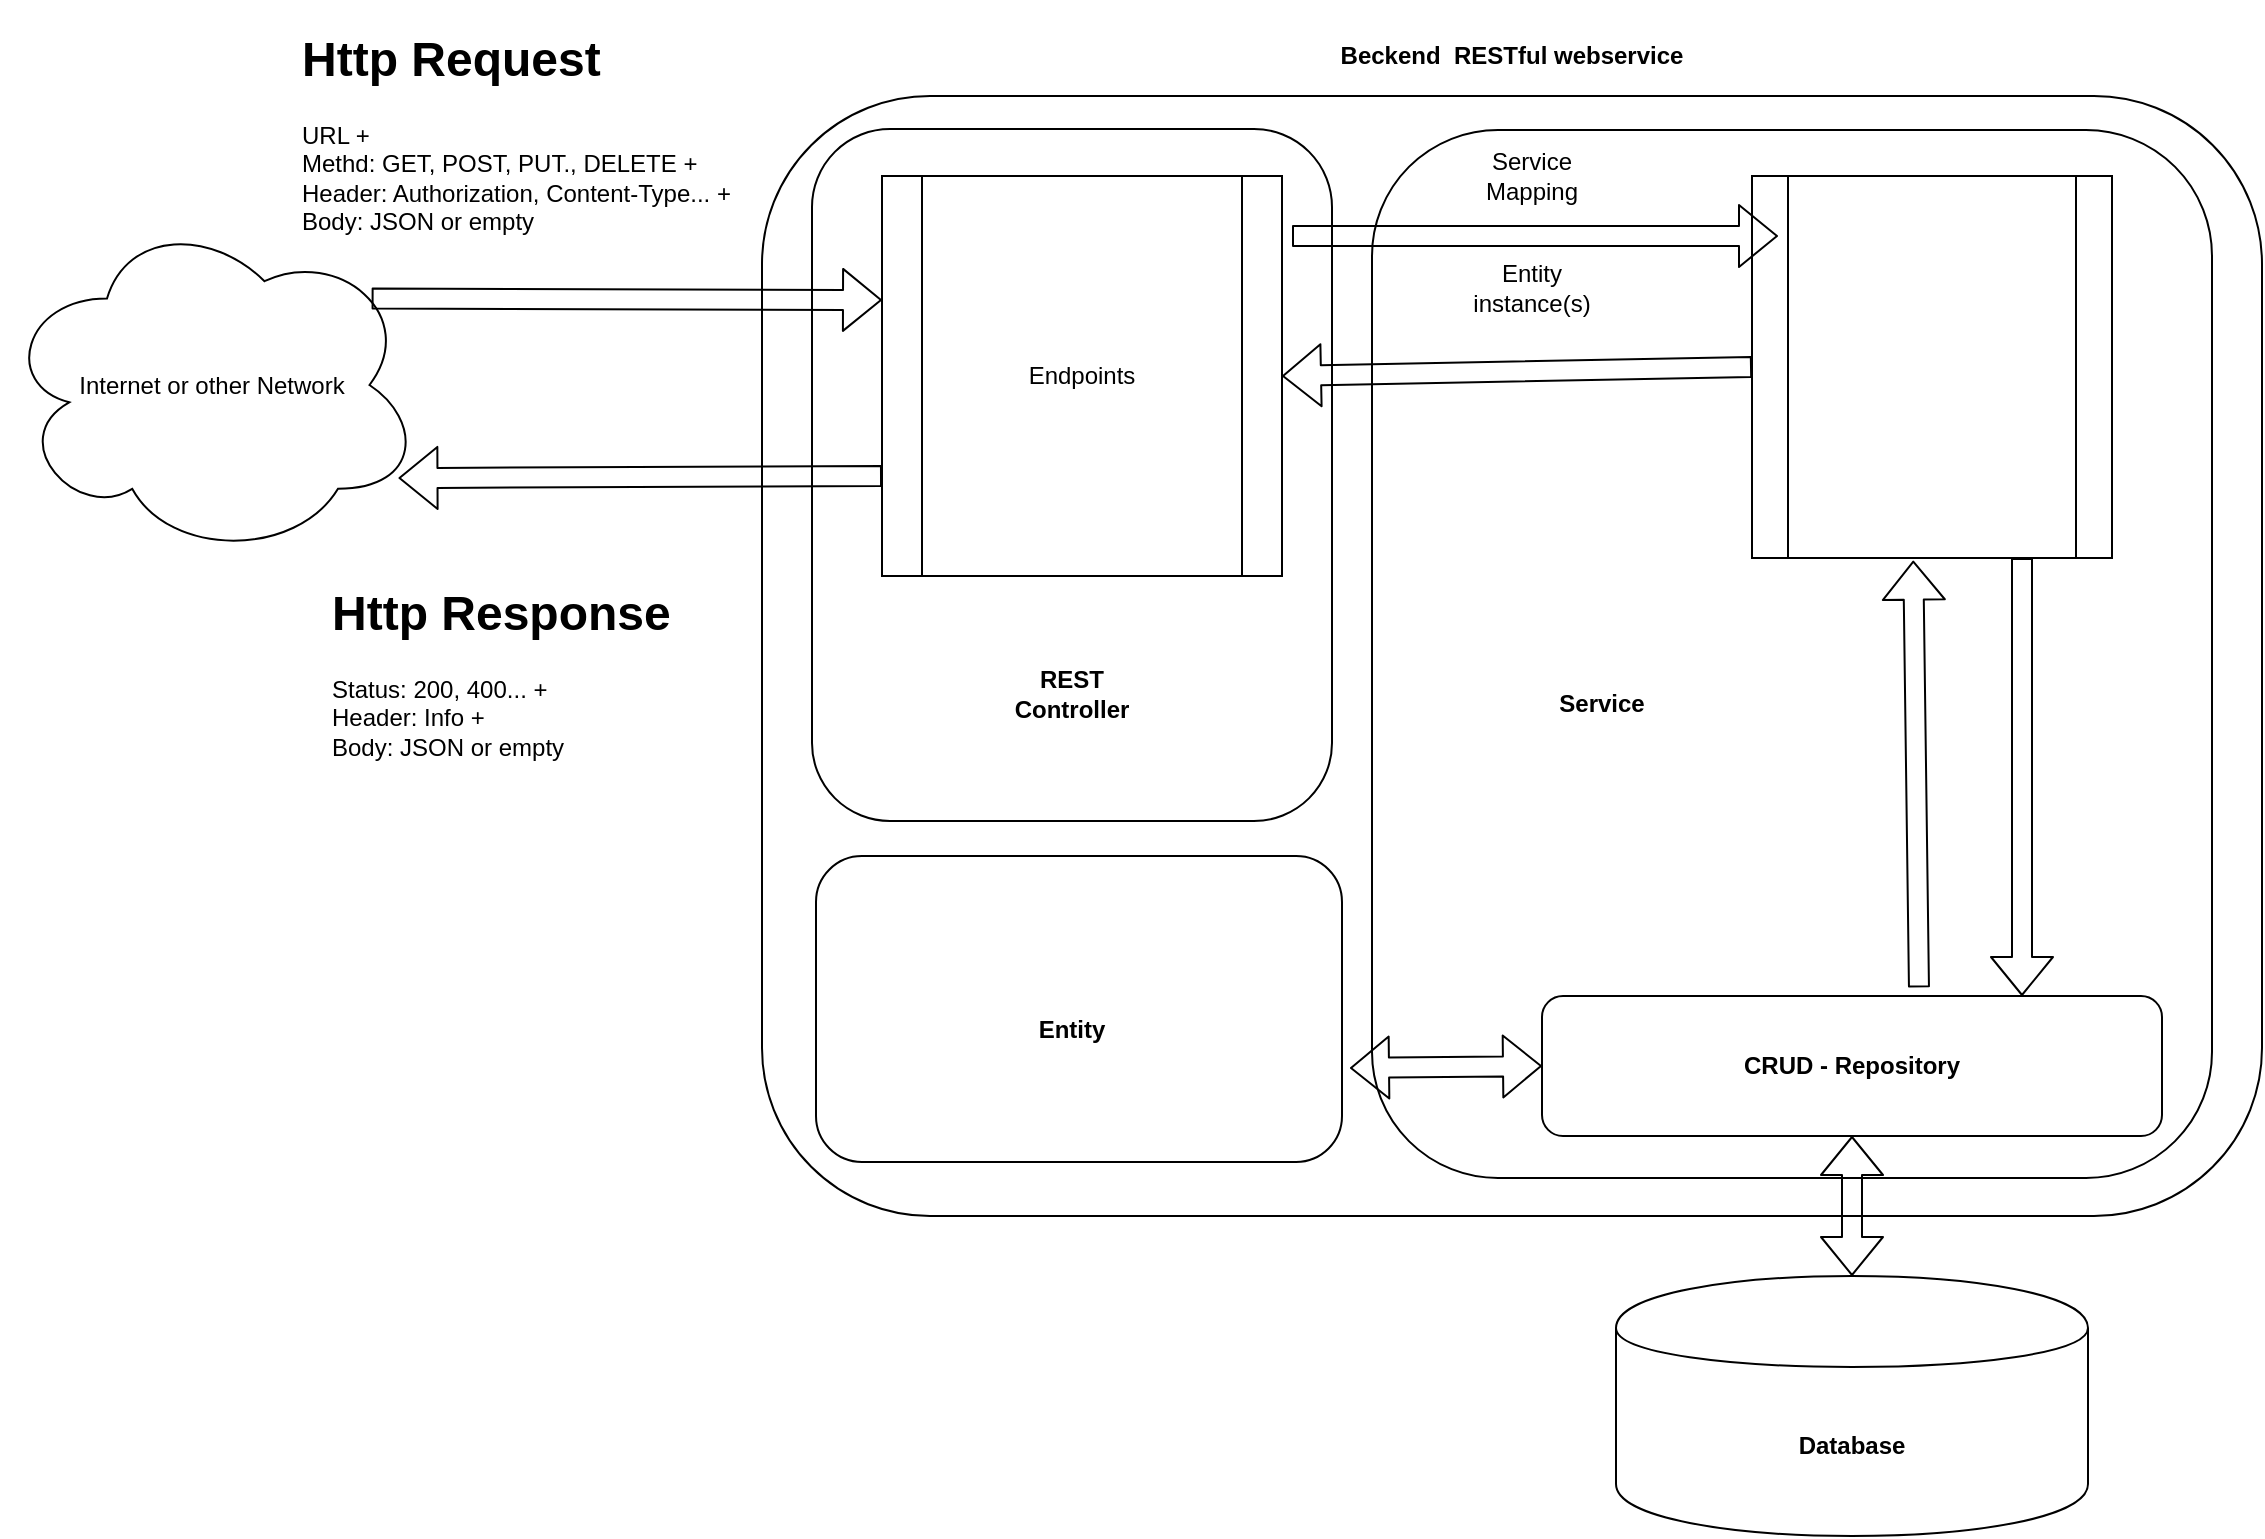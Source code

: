 <mxfile version="10.5.2" type="github"><diagram id="rkMuneiXTxdwN6kKXjLc" name="Page-1"><mxGraphModel dx="1699" dy="823" grid="1" gridSize="10" guides="1" tooltips="1" connect="1" arrows="1" fold="1" page="1" pageScale="1" pageWidth="1169" pageHeight="827" math="0" shadow="0"><root><mxCell id="0"/><mxCell id="1" parent="0"/><mxCell id="d4OoNGJx2pjNG2HeHQ_w-2" value="" style="rounded=1;whiteSpace=wrap;html=1;" vertex="1" parent="1"><mxGeometry x="400" y="50" width="750" height="560" as="geometry"/></mxCell><mxCell id="d4OoNGJx2pjNG2HeHQ_w-3" value="&lt;b&gt;Beckend&amp;nbsp; RESTful webservice&lt;/b&gt;" style="text;html=1;strokeColor=none;fillColor=none;align=center;verticalAlign=middle;whiteSpace=wrap;rounded=0;" vertex="1" parent="1"><mxGeometry x="650" y="20" width="250" height="20" as="geometry"/></mxCell><mxCell id="d4OoNGJx2pjNG2HeHQ_w-4" value="Internet or other Network" style="ellipse;shape=cloud;whiteSpace=wrap;html=1;" vertex="1" parent="1"><mxGeometry x="20" y="108" width="210" height="173" as="geometry"/></mxCell><mxCell id="d4OoNGJx2pjNG2HeHQ_w-5" value="" style="rounded=1;whiteSpace=wrap;html=1;" vertex="1" parent="1"><mxGeometry x="425" y="66.5" width="260" height="346" as="geometry"/></mxCell><mxCell id="d4OoNGJx2pjNG2HeHQ_w-6" value="&lt;b&gt;Database&lt;/b&gt;" style="shape=cylinder;whiteSpace=wrap;html=1;boundedLbl=1;backgroundOutline=1;" vertex="1" parent="1"><mxGeometry x="827" y="640" width="236" height="130" as="geometry"/></mxCell><mxCell id="d4OoNGJx2pjNG2HeHQ_w-7" value="" style="rounded=1;whiteSpace=wrap;html=1;" vertex="1" parent="1"><mxGeometry x="705" y="67" width="420" height="524" as="geometry"/></mxCell><mxCell id="d4OoNGJx2pjNG2HeHQ_w-8" value="&lt;b&gt;REST Controller&lt;/b&gt;" style="text;html=1;strokeColor=none;fillColor=none;align=center;verticalAlign=middle;whiteSpace=wrap;rounded=0;" vertex="1" parent="1"><mxGeometry x="535" y="339" width="40" height="20" as="geometry"/></mxCell><mxCell id="d4OoNGJx2pjNG2HeHQ_w-9" value="&lt;b&gt;Service&lt;/b&gt;" style="text;html=1;strokeColor=none;fillColor=none;align=center;verticalAlign=middle;whiteSpace=wrap;rounded=0;" vertex="1" parent="1"><mxGeometry x="800" y="339" width="40" height="30" as="geometry"/></mxCell><mxCell id="d4OoNGJx2pjNG2HeHQ_w-10" value="" style="rounded=1;whiteSpace=wrap;html=1;" vertex="1" parent="1"><mxGeometry x="427" y="430" width="263" height="153" as="geometry"/></mxCell><mxCell id="d4OoNGJx2pjNG2HeHQ_w-11" value="&lt;b&gt;Entity&lt;/b&gt;" style="text;html=1;strokeColor=none;fillColor=none;align=center;verticalAlign=middle;whiteSpace=wrap;rounded=0;" vertex="1" parent="1"><mxGeometry x="535" y="506.5" width="40" height="20" as="geometry"/></mxCell><mxCell id="d4OoNGJx2pjNG2HeHQ_w-13" value="" style="shape=flexArrow;endArrow=classic;html=1;exitX=0.88;exitY=0.25;exitDx=0;exitDy=0;exitPerimeter=0;" edge="1" parent="1" source="d4OoNGJx2pjNG2HeHQ_w-4"><mxGeometry width="50" height="50" relative="1" as="geometry"><mxPoint x="220" y="140" as="sourcePoint"/><mxPoint x="460" y="152" as="targetPoint"/></mxGeometry></mxCell><mxCell id="d4OoNGJx2pjNG2HeHQ_w-14" value="" style="shape=flexArrow;endArrow=classic;html=1;exitX=0;exitY=0.75;exitDx=0;exitDy=0;entryX=0.944;entryY=0.769;entryDx=0;entryDy=0;entryPerimeter=0;" edge="1" parent="1" source="d4OoNGJx2pjNG2HeHQ_w-19" target="d4OoNGJx2pjNG2HeHQ_w-4"><mxGeometry width="50" height="50" relative="1" as="geometry"><mxPoint x="380" y="422.5" as="sourcePoint"/><mxPoint x="220" y="193" as="targetPoint"/></mxGeometry></mxCell><mxCell id="d4OoNGJx2pjNG2HeHQ_w-15" value="&lt;h1&gt;Http Request&lt;/h1&gt;&lt;div&gt;URL +&amp;nbsp;&lt;br&gt;Methd: GET, POST, PUT., DELETE +&lt;/div&gt;&lt;div&gt;Header: Authorization, Content-Type... +&lt;br&gt;Body: JSON or empty&lt;br&gt;&lt;br&gt;&lt;/div&gt;" style="text;html=1;strokeColor=none;fillColor=none;spacing=5;spacingTop=-20;whiteSpace=wrap;overflow=hidden;rounded=0;" vertex="1" parent="1"><mxGeometry x="165" y="12" width="240" height="110" as="geometry"/></mxCell><mxCell id="d4OoNGJx2pjNG2HeHQ_w-16" value="&lt;h1&gt;Http Response&lt;/h1&gt;&lt;p&gt;Status: 200, 400... +&amp;nbsp;&lt;br&gt;Header: Info +&amp;nbsp;&lt;br&gt;Body: JSON or empty&lt;/p&gt;" style="text;html=1;strokeColor=none;fillColor=none;spacing=5;spacingTop=-20;whiteSpace=wrap;overflow=hidden;rounded=0;" vertex="1" parent="1"><mxGeometry x="180" y="289" width="190" height="120" as="geometry"/></mxCell><mxCell id="d4OoNGJx2pjNG2HeHQ_w-17" value="&lt;b&gt;CRUD - Repository&lt;/b&gt;" style="rounded=1;whiteSpace=wrap;html=1;" vertex="1" parent="1"><mxGeometry x="790" y="500" width="310" height="70" as="geometry"/></mxCell><mxCell id="d4OoNGJx2pjNG2HeHQ_w-18" value="" style="shape=flexArrow;endArrow=classic;startArrow=classic;html=1;exitX=0.5;exitY=0;exitDx=0;exitDy=0;" edge="1" parent="1" source="d4OoNGJx2pjNG2HeHQ_w-6" target="d4OoNGJx2pjNG2HeHQ_w-17"><mxGeometry width="50" height="50" relative="1" as="geometry"><mxPoint x="260" y="790" as="sourcePoint"/><mxPoint x="280" y="730" as="targetPoint"/></mxGeometry></mxCell><mxCell id="d4OoNGJx2pjNG2HeHQ_w-19" value="Endpoints" style="shape=process;whiteSpace=wrap;html=1;backgroundOutline=1;" vertex="1" parent="1"><mxGeometry x="460" y="90" width="200" height="200" as="geometry"/></mxCell><mxCell id="d4OoNGJx2pjNG2HeHQ_w-20" value="" style="shape=process;whiteSpace=wrap;html=1;backgroundOutline=1;" vertex="1" parent="1"><mxGeometry x="895" y="90" width="180" height="191" as="geometry"/></mxCell><mxCell id="d4OoNGJx2pjNG2HeHQ_w-23" value="" style="shape=flexArrow;endArrow=classic;html=1;" edge="1" parent="1"><mxGeometry width="50" height="50" relative="1" as="geometry"><mxPoint x="665" y="120" as="sourcePoint"/><mxPoint x="908" y="120" as="targetPoint"/></mxGeometry></mxCell><mxCell id="d4OoNGJx2pjNG2HeHQ_w-24" value="Service Mapping" style="text;html=1;strokeColor=none;fillColor=none;align=center;verticalAlign=middle;whiteSpace=wrap;rounded=0;" vertex="1" parent="1"><mxGeometry x="765" y="80" width="40" height="20" as="geometry"/></mxCell><mxCell id="d4OoNGJx2pjNG2HeHQ_w-25" value="" style="shape=flexArrow;endArrow=classic;html=1;exitX=0;exitY=0.5;exitDx=0;exitDy=0;" edge="1" parent="1" source="d4OoNGJx2pjNG2HeHQ_w-20"><mxGeometry width="50" height="50" relative="1" as="geometry"><mxPoint x="910" y="170" as="sourcePoint"/><mxPoint x="660" y="190" as="targetPoint"/></mxGeometry></mxCell><mxCell id="d4OoNGJx2pjNG2HeHQ_w-26" value="Entity instance(s)" style="text;html=1;strokeColor=none;fillColor=none;align=center;verticalAlign=middle;whiteSpace=wrap;rounded=0;" vertex="1" parent="1"><mxGeometry x="765" y="136" width="40" height="20" as="geometry"/></mxCell><mxCell id="d4OoNGJx2pjNG2HeHQ_w-33" value="" style="shape=flexArrow;endArrow=classic;startArrow=classic;html=1;entryX=0;entryY=0.5;entryDx=0;entryDy=0;" edge="1" parent="1" target="d4OoNGJx2pjNG2HeHQ_w-17"><mxGeometry width="50" height="50" relative="1" as="geometry"><mxPoint x="694" y="536" as="sourcePoint"/><mxPoint x="690" y="680" as="targetPoint"/></mxGeometry></mxCell><mxCell id="d4OoNGJx2pjNG2HeHQ_w-34" value="" style="shape=flexArrow;endArrow=classic;html=1;exitX=0.75;exitY=1;exitDx=0;exitDy=0;" edge="1" parent="1" source="d4OoNGJx2pjNG2HeHQ_w-20"><mxGeometry width="50" height="50" relative="1" as="geometry"><mxPoint x="110" y="770" as="sourcePoint"/><mxPoint x="1030" y="500" as="targetPoint"/></mxGeometry></mxCell><mxCell id="d4OoNGJx2pjNG2HeHQ_w-35" value="" style="shape=flexArrow;endArrow=classic;html=1;entryX=0.448;entryY=1.007;entryDx=0;entryDy=0;entryPerimeter=0;exitX=0.608;exitY=-0.062;exitDx=0;exitDy=0;exitPerimeter=0;" edge="1" parent="1" source="d4OoNGJx2pjNG2HeHQ_w-17" target="d4OoNGJx2pjNG2HeHQ_w-20"><mxGeometry width="50" height="50" relative="1" as="geometry"><mxPoint x="180" y="760" as="sourcePoint"/><mxPoint x="230" y="710" as="targetPoint"/></mxGeometry></mxCell></root></mxGraphModel></diagram></mxfile>